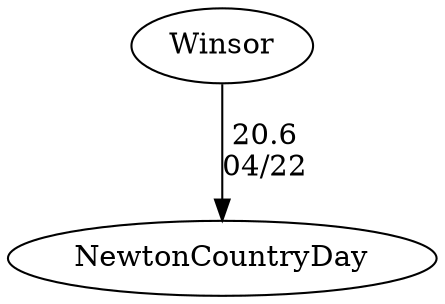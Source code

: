 digraph girls1foursNewtonCountryDay {Winsor [URL="girls1foursNewtonCountryDayWinsor.html"];NewtonCountryDay [URL="girls1foursNewtonCountryDayNewtonCountryDay.html"];Winsor -> NewtonCountryDay[label="20.6
04/22", weight="80", tooltip="NEIRA Girls Fours,NCDS vs Winsor			
Distance: 1400 m Conditions: Strong tail wind and light tail current; consistent throughout racing
None", URL="http://www.row2k.com/results/resultspage.cfm?UID=15A544E6C9D6D189154C5B828BCC16B8&cat=1", random="random"]}
